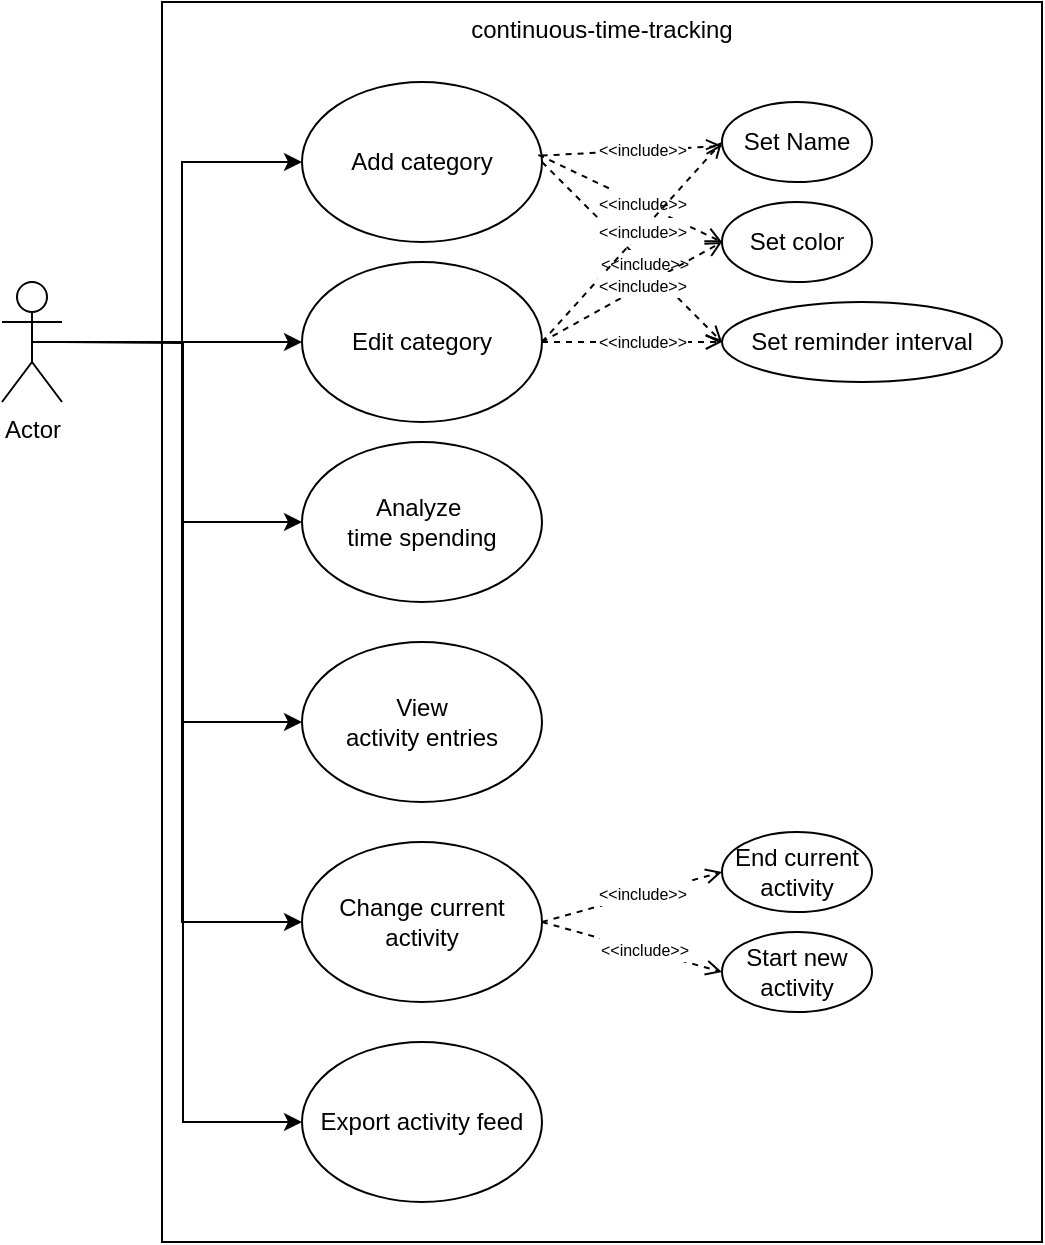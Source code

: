 <mxfile version="14.2.9" type="device"><diagram id="4jyVXWFsNickXQZK0a7p" name="Page-1"><mxGraphModel dx="1422" dy="762" grid="1" gridSize="10" guides="1" tooltips="1" connect="1" arrows="1" fold="1" page="1" pageScale="1" pageWidth="827" pageHeight="1169" math="0" shadow="0"><root><mxCell id="0"/><mxCell id="1" parent="0"/><mxCell id="jF7IYlVLplgStwaKhDiB-2" value="continuous-time-tracking" style="rounded=0;whiteSpace=wrap;html=1;verticalAlign=top;" vertex="1" parent="1"><mxGeometry x="200" y="20" width="440" height="620" as="geometry"/></mxCell><mxCell id="jF7IYlVLplgStwaKhDiB-9" style="edgeStyle=orthogonalEdgeStyle;rounded=0;orthogonalLoop=1;jettySize=auto;html=1;entryX=0;entryY=0.5;entryDx=0;entryDy=0;" edge="1" parent="1" source="jF7IYlVLplgStwaKhDiB-1" target="jF7IYlVLplgStwaKhDiB-6"><mxGeometry relative="1" as="geometry"/></mxCell><mxCell id="jF7IYlVLplgStwaKhDiB-10" style="edgeStyle=orthogonalEdgeStyle;rounded=0;orthogonalLoop=1;jettySize=auto;html=1;entryX=0;entryY=0.5;entryDx=0;entryDy=0;" edge="1" parent="1" source="jF7IYlVLplgStwaKhDiB-1" target="jF7IYlVLplgStwaKhDiB-7"><mxGeometry relative="1" as="geometry"/></mxCell><mxCell id="jF7IYlVLplgStwaKhDiB-14" style="edgeStyle=orthogonalEdgeStyle;rounded=0;orthogonalLoop=1;jettySize=auto;html=1;entryX=0;entryY=0.5;entryDx=0;entryDy=0;" edge="1" parent="1" source="jF7IYlVLplgStwaKhDiB-1" target="jF7IYlVLplgStwaKhDiB-13"><mxGeometry relative="1" as="geometry"/></mxCell><mxCell id="jF7IYlVLplgStwaKhDiB-17" style="edgeStyle=orthogonalEdgeStyle;rounded=0;orthogonalLoop=1;jettySize=auto;html=1;entryX=0;entryY=0.5;entryDx=0;entryDy=0;" edge="1" parent="1" source="jF7IYlVLplgStwaKhDiB-1" target="jF7IYlVLplgStwaKhDiB-15"><mxGeometry relative="1" as="geometry"/></mxCell><mxCell id="jF7IYlVLplgStwaKhDiB-1" value="Actor" style="shape=umlActor;verticalLabelPosition=bottom;verticalAlign=top;html=1;outlineConnect=0;" vertex="1" parent="1"><mxGeometry x="120" y="160" width="30" height="60" as="geometry"/></mxCell><mxCell id="jF7IYlVLplgStwaKhDiB-3" value="Change current&lt;br&gt;activity" style="ellipse;whiteSpace=wrap;html=1;" vertex="1" parent="1"><mxGeometry x="270" y="440" width="120" height="80" as="geometry"/></mxCell><mxCell id="jF7IYlVLplgStwaKhDiB-4" style="edgeStyle=orthogonalEdgeStyle;rounded=0;orthogonalLoop=1;jettySize=auto;html=1;exitX=0.5;exitY=0.5;exitDx=0;exitDy=0;exitPerimeter=0;entryX=0;entryY=0.5;entryDx=0;entryDy=0;" edge="1" parent="1" source="jF7IYlVLplgStwaKhDiB-1" target="jF7IYlVLplgStwaKhDiB-3"><mxGeometry relative="1" as="geometry"/></mxCell><mxCell id="jF7IYlVLplgStwaKhDiB-6" value="Analyze&amp;nbsp;&lt;br&gt;time spending" style="ellipse;whiteSpace=wrap;html=1;" vertex="1" parent="1"><mxGeometry x="270" y="240" width="120" height="80" as="geometry"/></mxCell><mxCell id="jF7IYlVLplgStwaKhDiB-7" value="View&lt;br&gt;activity entries" style="ellipse;whiteSpace=wrap;html=1;" vertex="1" parent="1"><mxGeometry x="270" y="340" width="120" height="80" as="geometry"/></mxCell><mxCell id="jF7IYlVLplgStwaKhDiB-21" style="rounded=0;orthogonalLoop=1;jettySize=auto;html=1;verticalAlign=middle;dashed=1;endArrow=open;endFill=0;" edge="1" parent="1" source="jF7IYlVLplgStwaKhDiB-13" target="jF7IYlVLplgStwaKhDiB-18"><mxGeometry relative="1" as="geometry"/></mxCell><mxCell id="jF7IYlVLplgStwaKhDiB-22" value="&lt;font style=&quot;font-size: 8px&quot;&gt;&amp;lt;&amp;lt;include&amp;gt;&amp;gt;&lt;/font&gt;" style="edgeLabel;html=1;align=center;verticalAlign=middle;resizable=0;points=[];" vertex="1" connectable="0" parent="jF7IYlVLplgStwaKhDiB-21"><mxGeometry x="0.115" y="1" relative="1" as="geometry"><mxPoint as="offset"/></mxGeometry></mxCell><mxCell id="jF7IYlVLplgStwaKhDiB-13" value="Add&amp;nbsp;category" style="ellipse;whiteSpace=wrap;html=1;" vertex="1" parent="1"><mxGeometry x="270" y="60" width="120" height="80" as="geometry"/></mxCell><mxCell id="jF7IYlVLplgStwaKhDiB-15" value="Edit category" style="ellipse;whiteSpace=wrap;html=1;" vertex="1" parent="1"><mxGeometry x="270" y="150" width="120" height="80" as="geometry"/></mxCell><mxCell id="jF7IYlVLplgStwaKhDiB-18" value="Set Name" style="ellipse;whiteSpace=wrap;html=1;" vertex="1" parent="1"><mxGeometry x="480" y="70" width="75" height="40" as="geometry"/></mxCell><mxCell id="jF7IYlVLplgStwaKhDiB-19" value="Set color" style="ellipse;whiteSpace=wrap;html=1;" vertex="1" parent="1"><mxGeometry x="480" y="120" width="75" height="40" as="geometry"/></mxCell><mxCell id="jF7IYlVLplgStwaKhDiB-20" value="Set reminder interval" style="ellipse;whiteSpace=wrap;html=1;" vertex="1" parent="1"><mxGeometry x="480" y="170" width="140" height="40" as="geometry"/></mxCell><mxCell id="jF7IYlVLplgStwaKhDiB-23" style="rounded=0;orthogonalLoop=1;jettySize=auto;html=1;verticalAlign=middle;dashed=1;endArrow=open;endFill=0;exitX=0.985;exitY=0.455;exitDx=0;exitDy=0;exitPerimeter=0;entryX=0;entryY=0.5;entryDx=0;entryDy=0;" edge="1" parent="1" source="jF7IYlVLplgStwaKhDiB-13" target="jF7IYlVLplgStwaKhDiB-19"><mxGeometry relative="1" as="geometry"><mxPoint x="399.808" y="106.804" as="sourcePoint"/><mxPoint x="490.176" y="101.934" as="targetPoint"/></mxGeometry></mxCell><mxCell id="jF7IYlVLplgStwaKhDiB-24" value="&lt;font style=&quot;font-size: 8px&quot;&gt;&amp;lt;&amp;lt;include&amp;gt;&amp;gt;&lt;/font&gt;" style="edgeLabel;html=1;align=center;verticalAlign=middle;resizable=0;points=[];" vertex="1" connectable="0" parent="jF7IYlVLplgStwaKhDiB-23"><mxGeometry x="0.115" y="1" relative="1" as="geometry"><mxPoint as="offset"/></mxGeometry></mxCell><mxCell id="jF7IYlVLplgStwaKhDiB-25" style="rounded=0;orthogonalLoop=1;jettySize=auto;html=1;verticalAlign=middle;dashed=1;endArrow=open;endFill=0;exitX=1;exitY=0.5;exitDx=0;exitDy=0;entryX=0;entryY=0.5;entryDx=0;entryDy=0;" edge="1" parent="1" source="jF7IYlVLplgStwaKhDiB-13" target="jF7IYlVLplgStwaKhDiB-20"><mxGeometry relative="1" as="geometry"><mxPoint x="398.2" y="106.4" as="sourcePoint"/><mxPoint x="490" y="150" as="targetPoint"/></mxGeometry></mxCell><mxCell id="jF7IYlVLplgStwaKhDiB-26" value="&lt;font style=&quot;font-size: 8px&quot;&gt;&amp;lt;&amp;lt;include&amp;gt;&amp;gt;&lt;/font&gt;" style="edgeLabel;html=1;align=center;verticalAlign=middle;resizable=0;points=[];" vertex="1" connectable="0" parent="jF7IYlVLplgStwaKhDiB-25"><mxGeometry x="0.115" y="1" relative="1" as="geometry"><mxPoint as="offset"/></mxGeometry></mxCell><mxCell id="jF7IYlVLplgStwaKhDiB-27" style="rounded=0;orthogonalLoop=1;jettySize=auto;html=1;verticalAlign=middle;dashed=1;endArrow=open;endFill=0;entryX=0;entryY=0.5;entryDx=0;entryDy=0;exitX=1;exitY=0.5;exitDx=0;exitDy=0;" edge="1" parent="1" source="jF7IYlVLplgStwaKhDiB-15" target="jF7IYlVLplgStwaKhDiB-18"><mxGeometry relative="1" as="geometry"><mxPoint x="399.808" y="106.804" as="sourcePoint"/><mxPoint x="490.176" y="101.934" as="targetPoint"/></mxGeometry></mxCell><mxCell id="jF7IYlVLplgStwaKhDiB-28" value="&lt;font style=&quot;font-size: 8px&quot;&gt;&amp;lt;&amp;lt;include&amp;gt;&amp;gt;&lt;/font&gt;" style="edgeLabel;html=1;align=center;verticalAlign=middle;resizable=0;points=[];" vertex="1" connectable="0" parent="jF7IYlVLplgStwaKhDiB-27"><mxGeometry x="0.115" y="1" relative="1" as="geometry"><mxPoint as="offset"/></mxGeometry></mxCell><mxCell id="jF7IYlVLplgStwaKhDiB-29" style="rounded=0;orthogonalLoop=1;jettySize=auto;html=1;verticalAlign=middle;dashed=1;endArrow=open;endFill=0;exitX=1;exitY=0.5;exitDx=0;exitDy=0;" edge="1" parent="1" source="jF7IYlVLplgStwaKhDiB-15"><mxGeometry relative="1" as="geometry"><mxPoint x="398.2" y="106.4" as="sourcePoint"/><mxPoint x="480" y="140" as="targetPoint"/></mxGeometry></mxCell><mxCell id="jF7IYlVLplgStwaKhDiB-30" value="&lt;font style=&quot;font-size: 8px&quot;&gt;&amp;lt;&amp;lt;include&amp;gt;&amp;gt;&lt;/font&gt;" style="edgeLabel;html=1;align=center;verticalAlign=middle;resizable=0;points=[];" vertex="1" connectable="0" parent="jF7IYlVLplgStwaKhDiB-29"><mxGeometry x="0.115" y="1" relative="1" as="geometry"><mxPoint as="offset"/></mxGeometry></mxCell><mxCell id="jF7IYlVLplgStwaKhDiB-31" style="rounded=0;orthogonalLoop=1;jettySize=auto;html=1;verticalAlign=middle;dashed=1;endArrow=open;endFill=0;entryX=0;entryY=0.5;entryDx=0;entryDy=0;" edge="1" parent="1" source="jF7IYlVLplgStwaKhDiB-15" target="jF7IYlVLplgStwaKhDiB-20"><mxGeometry relative="1" as="geometry"><mxPoint x="400" y="110" as="sourcePoint"/><mxPoint x="490" y="200" as="targetPoint"/></mxGeometry></mxCell><mxCell id="jF7IYlVLplgStwaKhDiB-32" value="&lt;font style=&quot;font-size: 8px&quot;&gt;&amp;lt;&amp;lt;include&amp;gt;&amp;gt;&lt;/font&gt;" style="edgeLabel;html=1;align=center;verticalAlign=middle;resizable=0;points=[];" vertex="1" connectable="0" parent="jF7IYlVLplgStwaKhDiB-31"><mxGeometry x="0.115" y="1" relative="1" as="geometry"><mxPoint as="offset"/></mxGeometry></mxCell><mxCell id="jF7IYlVLplgStwaKhDiB-33" value="End current activity" style="ellipse;whiteSpace=wrap;html=1;" vertex="1" parent="1"><mxGeometry x="480" y="435" width="75" height="40" as="geometry"/></mxCell><mxCell id="jF7IYlVLplgStwaKhDiB-34" value="Start new activity" style="ellipse;whiteSpace=wrap;html=1;" vertex="1" parent="1"><mxGeometry x="480" y="485" width="75" height="40" as="geometry"/></mxCell><mxCell id="jF7IYlVLplgStwaKhDiB-35" style="rounded=0;orthogonalLoop=1;jettySize=auto;html=1;verticalAlign=middle;dashed=1;endArrow=open;endFill=0;entryX=0;entryY=0.5;entryDx=0;entryDy=0;exitX=1;exitY=0.5;exitDx=0;exitDy=0;" edge="1" parent="1" source="jF7IYlVLplgStwaKhDiB-3" target="jF7IYlVLplgStwaKhDiB-33"><mxGeometry relative="1" as="geometry"><mxPoint x="400" y="200" as="sourcePoint"/><mxPoint x="490" y="200" as="targetPoint"/></mxGeometry></mxCell><mxCell id="jF7IYlVLplgStwaKhDiB-36" value="&lt;font style=&quot;font-size: 8px&quot;&gt;&amp;lt;&amp;lt;include&amp;gt;&amp;gt;&lt;/font&gt;" style="edgeLabel;html=1;align=center;verticalAlign=middle;resizable=0;points=[];" vertex="1" connectable="0" parent="jF7IYlVLplgStwaKhDiB-35"><mxGeometry x="0.115" y="1" relative="1" as="geometry"><mxPoint as="offset"/></mxGeometry></mxCell><mxCell id="jF7IYlVLplgStwaKhDiB-37" style="rounded=0;orthogonalLoop=1;jettySize=auto;html=1;verticalAlign=middle;dashed=1;endArrow=open;endFill=0;entryX=0;entryY=0.5;entryDx=0;entryDy=0;exitX=1;exitY=0.5;exitDx=0;exitDy=0;" edge="1" parent="1" source="jF7IYlVLplgStwaKhDiB-3" target="jF7IYlVLplgStwaKhDiB-34"><mxGeometry relative="1" as="geometry"><mxPoint x="400" y="490" as="sourcePoint"/><mxPoint x="490" y="465" as="targetPoint"/></mxGeometry></mxCell><mxCell id="jF7IYlVLplgStwaKhDiB-38" value="&lt;font style=&quot;font-size: 8px&quot;&gt;&amp;lt;&amp;lt;include&amp;gt;&amp;gt;&lt;/font&gt;" style="edgeLabel;html=1;align=center;verticalAlign=middle;resizable=0;points=[];" vertex="1" connectable="0" parent="jF7IYlVLplgStwaKhDiB-37"><mxGeometry x="0.115" y="1" relative="1" as="geometry"><mxPoint as="offset"/></mxGeometry></mxCell><mxCell id="jF7IYlVLplgStwaKhDiB-39" value="Export activity feed" style="ellipse;whiteSpace=wrap;html=1;" vertex="1" parent="1"><mxGeometry x="270" y="540" width="120" height="80" as="geometry"/></mxCell><mxCell id="jF7IYlVLplgStwaKhDiB-41" style="edgeStyle=orthogonalEdgeStyle;rounded=0;orthogonalLoop=1;jettySize=auto;html=1;entryX=0;entryY=0.5;entryDx=0;entryDy=0;" edge="1" parent="1" target="jF7IYlVLplgStwaKhDiB-39"><mxGeometry relative="1" as="geometry"><mxPoint x="150" y="190" as="sourcePoint"/><mxPoint x="280" y="490" as="targetPoint"/></mxGeometry></mxCell></root></mxGraphModel></diagram></mxfile>